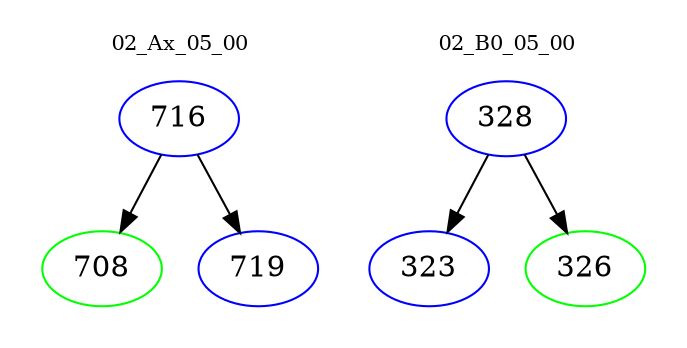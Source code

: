 digraph{
subgraph cluster_0 {
color = white
label = "02_Ax_05_00";
fontsize=10;
T0_716 [label="716", color="blue"]
T0_716 -> T0_708 [color="black"]
T0_708 [label="708", color="green"]
T0_716 -> T0_719 [color="black"]
T0_719 [label="719", color="blue"]
}
subgraph cluster_1 {
color = white
label = "02_B0_05_00";
fontsize=10;
T1_328 [label="328", color="blue"]
T1_328 -> T1_323 [color="black"]
T1_323 [label="323", color="blue"]
T1_328 -> T1_326 [color="black"]
T1_326 [label="326", color="green"]
}
}
